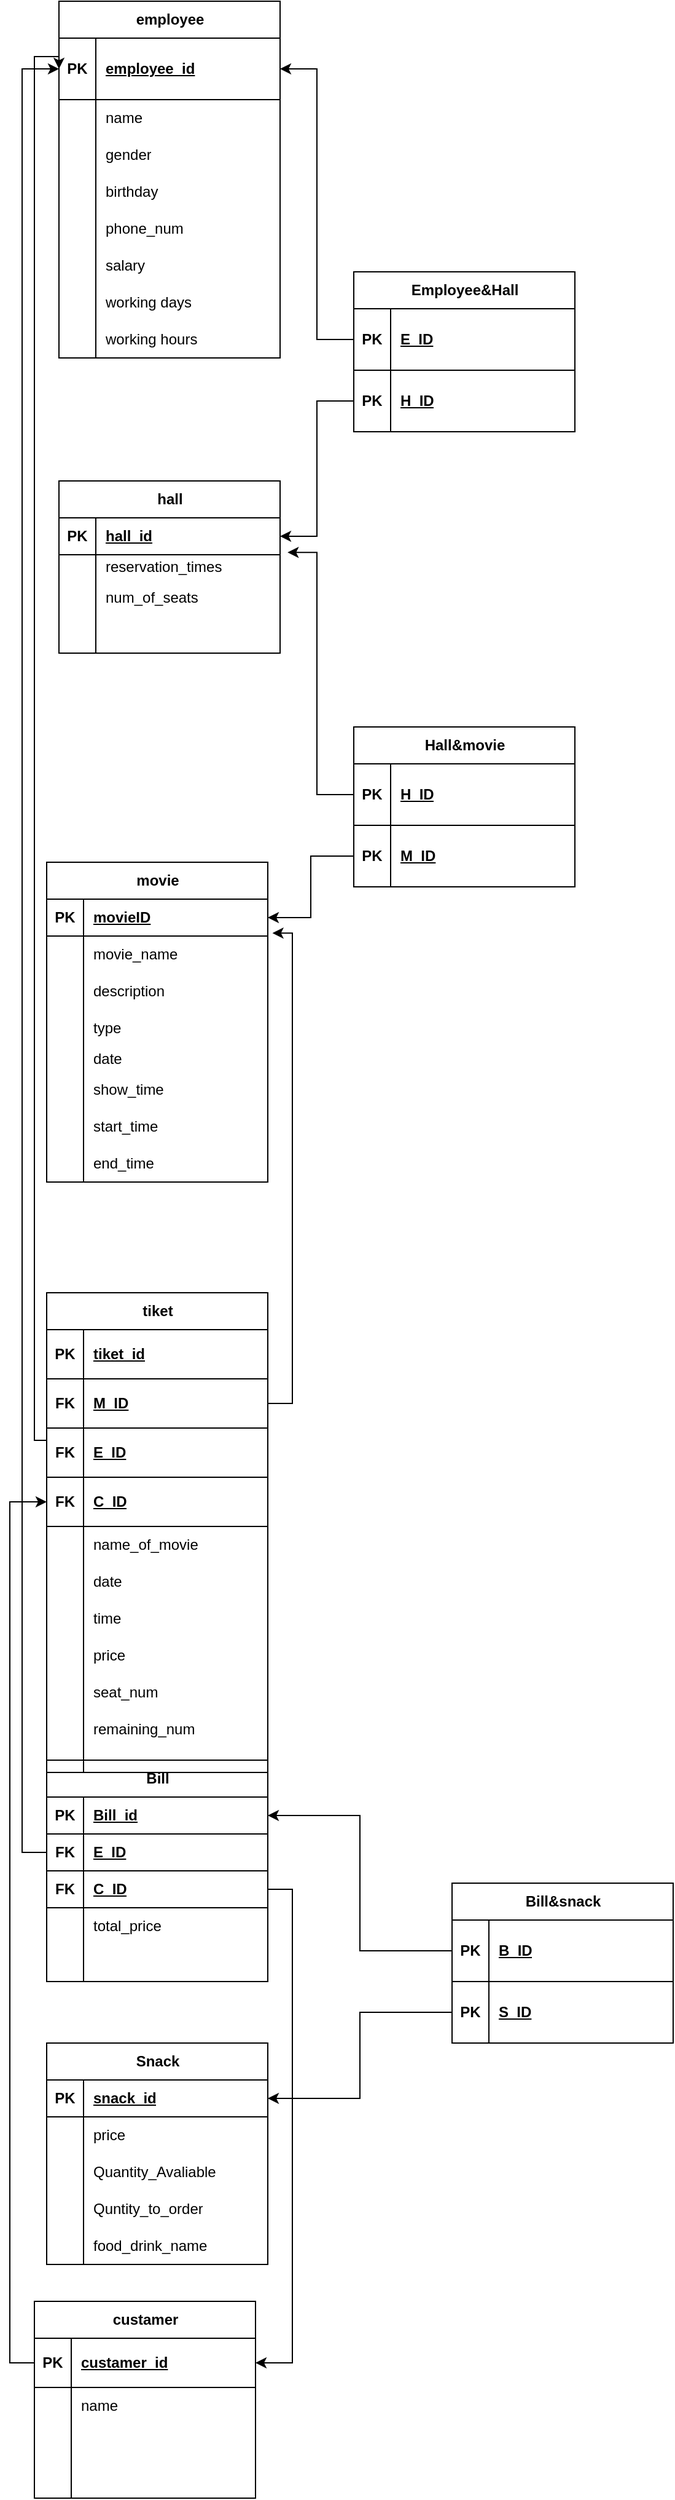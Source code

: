<mxfile version="22.0.2" type="device">
  <diagram name="Page-1" id="yeacnUxNB1jZWXztspxT">
    <mxGraphModel dx="1032" dy="497" grid="1" gridSize="10" guides="1" tooltips="1" connect="1" arrows="1" fold="1" page="1" pageScale="1" pageWidth="850" pageHeight="1100" math="0" shadow="0">
      <root>
        <mxCell id="0" />
        <mxCell id="1" parent="0" />
        <mxCell id="GnEhFcsHrC1XMcg96NuI-1" value="movie" style="shape=table;startSize=30;container=1;collapsible=1;childLayout=tableLayout;fixedRows=1;rowLines=0;fontStyle=1;align=center;resizeLast=1;html=1;" parent="1" vertex="1">
          <mxGeometry x="40" y="750" width="180" height="260" as="geometry" />
        </mxCell>
        <mxCell id="GnEhFcsHrC1XMcg96NuI-2" value="" style="shape=tableRow;horizontal=0;startSize=0;swimlaneHead=0;swimlaneBody=0;fillColor=none;collapsible=0;dropTarget=0;points=[[0,0.5],[1,0.5]];portConstraint=eastwest;top=0;left=0;right=0;bottom=1;" parent="GnEhFcsHrC1XMcg96NuI-1" vertex="1">
          <mxGeometry y="30" width="180" height="30" as="geometry" />
        </mxCell>
        <mxCell id="GnEhFcsHrC1XMcg96NuI-3" value="PK" style="shape=partialRectangle;connectable=0;fillColor=none;top=0;left=0;bottom=0;right=0;fontStyle=1;overflow=hidden;whiteSpace=wrap;html=1;" parent="GnEhFcsHrC1XMcg96NuI-2" vertex="1">
          <mxGeometry width="30" height="30" as="geometry">
            <mxRectangle width="30" height="30" as="alternateBounds" />
          </mxGeometry>
        </mxCell>
        <mxCell id="GnEhFcsHrC1XMcg96NuI-4" value="movieID" style="shape=partialRectangle;connectable=0;fillColor=none;top=0;left=0;bottom=0;right=0;align=left;spacingLeft=6;fontStyle=5;overflow=hidden;whiteSpace=wrap;html=1;" parent="GnEhFcsHrC1XMcg96NuI-2" vertex="1">
          <mxGeometry x="30" width="150" height="30" as="geometry">
            <mxRectangle width="150" height="30" as="alternateBounds" />
          </mxGeometry>
        </mxCell>
        <mxCell id="GnEhFcsHrC1XMcg96NuI-5" value="" style="shape=tableRow;horizontal=0;startSize=0;swimlaneHead=0;swimlaneBody=0;fillColor=none;collapsible=0;dropTarget=0;points=[[0,0.5],[1,0.5]];portConstraint=eastwest;top=0;left=0;right=0;bottom=0;" parent="GnEhFcsHrC1XMcg96NuI-1" vertex="1">
          <mxGeometry y="60" width="180" height="30" as="geometry" />
        </mxCell>
        <mxCell id="GnEhFcsHrC1XMcg96NuI-6" value="" style="shape=partialRectangle;connectable=0;fillColor=none;top=0;left=0;bottom=0;right=0;editable=1;overflow=hidden;whiteSpace=wrap;html=1;" parent="GnEhFcsHrC1XMcg96NuI-5" vertex="1">
          <mxGeometry width="30" height="30" as="geometry">
            <mxRectangle width="30" height="30" as="alternateBounds" />
          </mxGeometry>
        </mxCell>
        <mxCell id="GnEhFcsHrC1XMcg96NuI-7" value="movie_name" style="shape=partialRectangle;connectable=0;fillColor=none;top=0;left=0;bottom=0;right=0;align=left;spacingLeft=6;overflow=hidden;whiteSpace=wrap;html=1;" parent="GnEhFcsHrC1XMcg96NuI-5" vertex="1">
          <mxGeometry x="30" width="150" height="30" as="geometry">
            <mxRectangle width="150" height="30" as="alternateBounds" />
          </mxGeometry>
        </mxCell>
        <mxCell id="GnEhFcsHrC1XMcg96NuI-8" value="" style="shape=tableRow;horizontal=0;startSize=0;swimlaneHead=0;swimlaneBody=0;fillColor=none;collapsible=0;dropTarget=0;points=[[0,0.5],[1,0.5]];portConstraint=eastwest;top=0;left=0;right=0;bottom=0;" parent="GnEhFcsHrC1XMcg96NuI-1" vertex="1">
          <mxGeometry y="90" width="180" height="30" as="geometry" />
        </mxCell>
        <mxCell id="GnEhFcsHrC1XMcg96NuI-9" value="" style="shape=partialRectangle;connectable=0;fillColor=none;top=0;left=0;bottom=0;right=0;editable=1;overflow=hidden;whiteSpace=wrap;html=1;" parent="GnEhFcsHrC1XMcg96NuI-8" vertex="1">
          <mxGeometry width="30" height="30" as="geometry">
            <mxRectangle width="30" height="30" as="alternateBounds" />
          </mxGeometry>
        </mxCell>
        <mxCell id="GnEhFcsHrC1XMcg96NuI-10" value="description&amp;nbsp;" style="shape=partialRectangle;connectable=0;fillColor=none;top=0;left=0;bottom=0;right=0;align=left;spacingLeft=6;overflow=hidden;whiteSpace=wrap;html=1;" parent="GnEhFcsHrC1XMcg96NuI-8" vertex="1">
          <mxGeometry x="30" width="150" height="30" as="geometry">
            <mxRectangle width="150" height="30" as="alternateBounds" />
          </mxGeometry>
        </mxCell>
        <mxCell id="GnEhFcsHrC1XMcg96NuI-11" value="" style="shape=tableRow;horizontal=0;startSize=0;swimlaneHead=0;swimlaneBody=0;fillColor=none;collapsible=0;dropTarget=0;points=[[0,0.5],[1,0.5]];portConstraint=eastwest;top=0;left=0;right=0;bottom=0;" parent="GnEhFcsHrC1XMcg96NuI-1" vertex="1">
          <mxGeometry y="120" width="180" height="30" as="geometry" />
        </mxCell>
        <mxCell id="GnEhFcsHrC1XMcg96NuI-12" value="" style="shape=partialRectangle;connectable=0;fillColor=none;top=0;left=0;bottom=0;right=0;editable=1;overflow=hidden;whiteSpace=wrap;html=1;" parent="GnEhFcsHrC1XMcg96NuI-11" vertex="1">
          <mxGeometry width="30" height="30" as="geometry">
            <mxRectangle width="30" height="30" as="alternateBounds" />
          </mxGeometry>
        </mxCell>
        <mxCell id="GnEhFcsHrC1XMcg96NuI-13" value="type" style="shape=partialRectangle;connectable=0;fillColor=none;top=0;left=0;bottom=0;right=0;align=left;spacingLeft=6;overflow=hidden;whiteSpace=wrap;html=1;" parent="GnEhFcsHrC1XMcg96NuI-11" vertex="1">
          <mxGeometry x="30" width="150" height="30" as="geometry">
            <mxRectangle width="150" height="30" as="alternateBounds" />
          </mxGeometry>
        </mxCell>
        <mxCell id="GnEhFcsHrC1XMcg96NuI-14" value="" style="shape=tableRow;horizontal=0;startSize=0;swimlaneHead=0;swimlaneBody=0;fillColor=none;collapsible=0;dropTarget=0;points=[[0,0.5],[1,0.5]];portConstraint=eastwest;top=0;left=0;right=0;bottom=0;" parent="GnEhFcsHrC1XMcg96NuI-1" vertex="1">
          <mxGeometry y="150" width="180" height="20" as="geometry" />
        </mxCell>
        <mxCell id="GnEhFcsHrC1XMcg96NuI-15" value="" style="shape=partialRectangle;connectable=0;fillColor=none;top=0;left=0;bottom=0;right=0;editable=1;overflow=hidden;whiteSpace=wrap;html=1;" parent="GnEhFcsHrC1XMcg96NuI-14" vertex="1">
          <mxGeometry width="30" height="20" as="geometry">
            <mxRectangle width="30" height="20" as="alternateBounds" />
          </mxGeometry>
        </mxCell>
        <mxCell id="GnEhFcsHrC1XMcg96NuI-16" value="date" style="shape=partialRectangle;connectable=0;fillColor=none;top=0;left=0;bottom=0;right=0;align=left;spacingLeft=6;overflow=hidden;whiteSpace=wrap;html=1;" parent="GnEhFcsHrC1XMcg96NuI-14" vertex="1">
          <mxGeometry x="30" width="150" height="20" as="geometry">
            <mxRectangle width="150" height="20" as="alternateBounds" />
          </mxGeometry>
        </mxCell>
        <mxCell id="GnEhFcsHrC1XMcg96NuI-17" value="" style="shape=tableRow;horizontal=0;startSize=0;swimlaneHead=0;swimlaneBody=0;fillColor=none;collapsible=0;dropTarget=0;points=[[0,0.5],[1,0.5]];portConstraint=eastwest;top=0;left=0;right=0;bottom=0;" parent="GnEhFcsHrC1XMcg96NuI-1" vertex="1">
          <mxGeometry y="170" width="180" height="30" as="geometry" />
        </mxCell>
        <mxCell id="GnEhFcsHrC1XMcg96NuI-18" value="" style="shape=partialRectangle;connectable=0;fillColor=none;top=0;left=0;bottom=0;right=0;editable=1;overflow=hidden;whiteSpace=wrap;html=1;" parent="GnEhFcsHrC1XMcg96NuI-17" vertex="1">
          <mxGeometry width="30" height="30" as="geometry">
            <mxRectangle width="30" height="30" as="alternateBounds" />
          </mxGeometry>
        </mxCell>
        <mxCell id="GnEhFcsHrC1XMcg96NuI-19" value="show_time" style="shape=partialRectangle;connectable=0;fillColor=none;top=0;left=0;bottom=0;right=0;align=left;spacingLeft=6;overflow=hidden;whiteSpace=wrap;html=1;" parent="GnEhFcsHrC1XMcg96NuI-17" vertex="1">
          <mxGeometry x="30" width="150" height="30" as="geometry">
            <mxRectangle width="150" height="30" as="alternateBounds" />
          </mxGeometry>
        </mxCell>
        <mxCell id="GnEhFcsHrC1XMcg96NuI-20" value="" style="shape=tableRow;horizontal=0;startSize=0;swimlaneHead=0;swimlaneBody=0;fillColor=none;collapsible=0;dropTarget=0;points=[[0,0.5],[1,0.5]];portConstraint=eastwest;top=0;left=0;right=0;bottom=0;" parent="GnEhFcsHrC1XMcg96NuI-1" vertex="1">
          <mxGeometry y="200" width="180" height="30" as="geometry" />
        </mxCell>
        <mxCell id="GnEhFcsHrC1XMcg96NuI-21" value="" style="shape=partialRectangle;connectable=0;fillColor=none;top=0;left=0;bottom=0;right=0;editable=1;overflow=hidden;whiteSpace=wrap;html=1;" parent="GnEhFcsHrC1XMcg96NuI-20" vertex="1">
          <mxGeometry width="30" height="30" as="geometry">
            <mxRectangle width="30" height="30" as="alternateBounds" />
          </mxGeometry>
        </mxCell>
        <mxCell id="GnEhFcsHrC1XMcg96NuI-22" value="start_time" style="shape=partialRectangle;connectable=0;fillColor=none;top=0;left=0;bottom=0;right=0;align=left;spacingLeft=6;overflow=hidden;whiteSpace=wrap;html=1;" parent="GnEhFcsHrC1XMcg96NuI-20" vertex="1">
          <mxGeometry x="30" width="150" height="30" as="geometry">
            <mxRectangle width="150" height="30" as="alternateBounds" />
          </mxGeometry>
        </mxCell>
        <mxCell id="GnEhFcsHrC1XMcg96NuI-45" value="" style="shape=tableRow;horizontal=0;startSize=0;swimlaneHead=0;swimlaneBody=0;fillColor=none;collapsible=0;dropTarget=0;points=[[0,0.5],[1,0.5]];portConstraint=eastwest;top=0;left=0;right=0;bottom=0;" parent="GnEhFcsHrC1XMcg96NuI-1" vertex="1">
          <mxGeometry y="230" width="180" height="30" as="geometry" />
        </mxCell>
        <mxCell id="GnEhFcsHrC1XMcg96NuI-46" value="" style="shape=partialRectangle;connectable=0;fillColor=none;top=0;left=0;bottom=0;right=0;editable=1;overflow=hidden;whiteSpace=wrap;html=1;" parent="GnEhFcsHrC1XMcg96NuI-45" vertex="1">
          <mxGeometry width="30" height="30" as="geometry">
            <mxRectangle width="30" height="30" as="alternateBounds" />
          </mxGeometry>
        </mxCell>
        <mxCell id="GnEhFcsHrC1XMcg96NuI-47" value="end_time" style="shape=partialRectangle;connectable=0;fillColor=none;top=0;left=0;bottom=0;right=0;align=left;spacingLeft=6;overflow=hidden;whiteSpace=wrap;html=1;" parent="GnEhFcsHrC1XMcg96NuI-45" vertex="1">
          <mxGeometry x="30" width="150" height="30" as="geometry">
            <mxRectangle width="150" height="30" as="alternateBounds" />
          </mxGeometry>
        </mxCell>
        <mxCell id="GnEhFcsHrC1XMcg96NuI-70" value="hall" style="shape=table;startSize=30;container=1;collapsible=1;childLayout=tableLayout;fixedRows=1;rowLines=0;fontStyle=1;align=center;resizeLast=1;html=1;" parent="1" vertex="1">
          <mxGeometry x="50" y="440" width="180" height="140" as="geometry" />
        </mxCell>
        <mxCell id="GnEhFcsHrC1XMcg96NuI-71" value="" style="shape=tableRow;horizontal=0;startSize=0;swimlaneHead=0;swimlaneBody=0;fillColor=none;collapsible=0;dropTarget=0;points=[[0,0.5],[1,0.5]];portConstraint=eastwest;top=0;left=0;right=0;bottom=1;" parent="GnEhFcsHrC1XMcg96NuI-70" vertex="1">
          <mxGeometry y="30" width="180" height="30" as="geometry" />
        </mxCell>
        <mxCell id="GnEhFcsHrC1XMcg96NuI-72" value="PK" style="shape=partialRectangle;connectable=0;fillColor=none;top=0;left=0;bottom=0;right=0;fontStyle=1;overflow=hidden;whiteSpace=wrap;html=1;" parent="GnEhFcsHrC1XMcg96NuI-71" vertex="1">
          <mxGeometry width="30" height="30" as="geometry">
            <mxRectangle width="30" height="30" as="alternateBounds" />
          </mxGeometry>
        </mxCell>
        <mxCell id="GnEhFcsHrC1XMcg96NuI-73" value="hall_id" style="shape=partialRectangle;connectable=0;fillColor=none;top=0;left=0;bottom=0;right=0;align=left;spacingLeft=6;fontStyle=5;overflow=hidden;whiteSpace=wrap;html=1;" parent="GnEhFcsHrC1XMcg96NuI-71" vertex="1">
          <mxGeometry x="30" width="150" height="30" as="geometry">
            <mxRectangle width="150" height="30" as="alternateBounds" />
          </mxGeometry>
        </mxCell>
        <mxCell id="GnEhFcsHrC1XMcg96NuI-74" value="" style="shape=tableRow;horizontal=0;startSize=0;swimlaneHead=0;swimlaneBody=0;fillColor=none;collapsible=0;dropTarget=0;points=[[0,0.5],[1,0.5]];portConstraint=eastwest;top=0;left=0;right=0;bottom=0;" parent="GnEhFcsHrC1XMcg96NuI-70" vertex="1">
          <mxGeometry y="60" width="180" height="20" as="geometry" />
        </mxCell>
        <mxCell id="GnEhFcsHrC1XMcg96NuI-75" value="" style="shape=partialRectangle;connectable=0;fillColor=none;top=0;left=0;bottom=0;right=0;editable=1;overflow=hidden;whiteSpace=wrap;html=1;" parent="GnEhFcsHrC1XMcg96NuI-74" vertex="1">
          <mxGeometry width="30" height="20" as="geometry">
            <mxRectangle width="30" height="20" as="alternateBounds" />
          </mxGeometry>
        </mxCell>
        <mxCell id="GnEhFcsHrC1XMcg96NuI-76" value="reservation_times" style="shape=partialRectangle;connectable=0;fillColor=none;top=0;left=0;bottom=0;right=0;align=left;spacingLeft=6;overflow=hidden;whiteSpace=wrap;html=1;" parent="GnEhFcsHrC1XMcg96NuI-74" vertex="1">
          <mxGeometry x="30" width="150" height="20" as="geometry">
            <mxRectangle width="150" height="20" as="alternateBounds" />
          </mxGeometry>
        </mxCell>
        <mxCell id="GnEhFcsHrC1XMcg96NuI-77" value="" style="shape=tableRow;horizontal=0;startSize=0;swimlaneHead=0;swimlaneBody=0;fillColor=none;collapsible=0;dropTarget=0;points=[[0,0.5],[1,0.5]];portConstraint=eastwest;top=0;left=0;right=0;bottom=0;" parent="GnEhFcsHrC1XMcg96NuI-70" vertex="1">
          <mxGeometry y="80" width="180" height="30" as="geometry" />
        </mxCell>
        <mxCell id="GnEhFcsHrC1XMcg96NuI-78" value="" style="shape=partialRectangle;connectable=0;fillColor=none;top=0;left=0;bottom=0;right=0;editable=1;overflow=hidden;whiteSpace=wrap;html=1;" parent="GnEhFcsHrC1XMcg96NuI-77" vertex="1">
          <mxGeometry width="30" height="30" as="geometry">
            <mxRectangle width="30" height="30" as="alternateBounds" />
          </mxGeometry>
        </mxCell>
        <mxCell id="GnEhFcsHrC1XMcg96NuI-79" value="num_of_seats" style="shape=partialRectangle;connectable=0;fillColor=none;top=0;left=0;bottom=0;right=0;align=left;spacingLeft=6;overflow=hidden;whiteSpace=wrap;html=1;" parent="GnEhFcsHrC1XMcg96NuI-77" vertex="1">
          <mxGeometry x="30" width="150" height="30" as="geometry">
            <mxRectangle width="150" height="30" as="alternateBounds" />
          </mxGeometry>
        </mxCell>
        <mxCell id="GnEhFcsHrC1XMcg96NuI-80" value="" style="shape=tableRow;horizontal=0;startSize=0;swimlaneHead=0;swimlaneBody=0;fillColor=none;collapsible=0;dropTarget=0;points=[[0,0.5],[1,0.5]];portConstraint=eastwest;top=0;left=0;right=0;bottom=0;" parent="GnEhFcsHrC1XMcg96NuI-70" vertex="1">
          <mxGeometry y="110" width="180" height="30" as="geometry" />
        </mxCell>
        <mxCell id="GnEhFcsHrC1XMcg96NuI-81" value="" style="shape=partialRectangle;connectable=0;fillColor=none;top=0;left=0;bottom=0;right=0;editable=1;overflow=hidden;whiteSpace=wrap;html=1;" parent="GnEhFcsHrC1XMcg96NuI-80" vertex="1">
          <mxGeometry width="30" height="30" as="geometry">
            <mxRectangle width="30" height="30" as="alternateBounds" />
          </mxGeometry>
        </mxCell>
        <mxCell id="GnEhFcsHrC1XMcg96NuI-82" value="" style="shape=partialRectangle;connectable=0;fillColor=none;top=0;left=0;bottom=0;right=0;align=left;spacingLeft=6;overflow=hidden;whiteSpace=wrap;html=1;" parent="GnEhFcsHrC1XMcg96NuI-80" vertex="1">
          <mxGeometry x="30" width="150" height="30" as="geometry">
            <mxRectangle width="150" height="30" as="alternateBounds" />
          </mxGeometry>
        </mxCell>
        <mxCell id="GnEhFcsHrC1XMcg96NuI-83" value="employee" style="shape=table;startSize=30;container=1;collapsible=1;childLayout=tableLayout;fixedRows=1;rowLines=0;fontStyle=1;align=center;resizeLast=1;html=1;" parent="1" vertex="1">
          <mxGeometry x="50" y="50" width="180" height="290" as="geometry" />
        </mxCell>
        <mxCell id="GnEhFcsHrC1XMcg96NuI-84" value="" style="shape=tableRow;horizontal=0;startSize=0;swimlaneHead=0;swimlaneBody=0;fillColor=none;collapsible=0;dropTarget=0;points=[[0,0.5],[1,0.5]];portConstraint=eastwest;top=0;left=0;right=0;bottom=1;" parent="GnEhFcsHrC1XMcg96NuI-83" vertex="1">
          <mxGeometry y="30" width="180" height="50" as="geometry" />
        </mxCell>
        <mxCell id="GnEhFcsHrC1XMcg96NuI-85" value="PK" style="shape=partialRectangle;connectable=0;fillColor=none;top=0;left=0;bottom=0;right=0;fontStyle=1;overflow=hidden;whiteSpace=wrap;html=1;" parent="GnEhFcsHrC1XMcg96NuI-84" vertex="1">
          <mxGeometry width="30" height="50" as="geometry">
            <mxRectangle width="30" height="50" as="alternateBounds" />
          </mxGeometry>
        </mxCell>
        <mxCell id="GnEhFcsHrC1XMcg96NuI-86" value="employee_id" style="shape=partialRectangle;connectable=0;fillColor=none;top=0;left=0;bottom=0;right=0;align=left;spacingLeft=6;fontStyle=5;overflow=hidden;whiteSpace=wrap;html=1;" parent="GnEhFcsHrC1XMcg96NuI-84" vertex="1">
          <mxGeometry x="30" width="150" height="50" as="geometry">
            <mxRectangle width="150" height="50" as="alternateBounds" />
          </mxGeometry>
        </mxCell>
        <mxCell id="GnEhFcsHrC1XMcg96NuI-87" value="" style="shape=tableRow;horizontal=0;startSize=0;swimlaneHead=0;swimlaneBody=0;fillColor=none;collapsible=0;dropTarget=0;points=[[0,0.5],[1,0.5]];portConstraint=eastwest;top=0;left=0;right=0;bottom=0;" parent="GnEhFcsHrC1XMcg96NuI-83" vertex="1">
          <mxGeometry y="80" width="180" height="30" as="geometry" />
        </mxCell>
        <mxCell id="GnEhFcsHrC1XMcg96NuI-88" value="" style="shape=partialRectangle;connectable=0;fillColor=none;top=0;left=0;bottom=0;right=0;editable=1;overflow=hidden;whiteSpace=wrap;html=1;" parent="GnEhFcsHrC1XMcg96NuI-87" vertex="1">
          <mxGeometry width="30" height="30" as="geometry">
            <mxRectangle width="30" height="30" as="alternateBounds" />
          </mxGeometry>
        </mxCell>
        <mxCell id="GnEhFcsHrC1XMcg96NuI-89" value="name" style="shape=partialRectangle;connectable=0;fillColor=none;top=0;left=0;bottom=0;right=0;align=left;spacingLeft=6;overflow=hidden;whiteSpace=wrap;html=1;" parent="GnEhFcsHrC1XMcg96NuI-87" vertex="1">
          <mxGeometry x="30" width="150" height="30" as="geometry">
            <mxRectangle width="150" height="30" as="alternateBounds" />
          </mxGeometry>
        </mxCell>
        <mxCell id="GnEhFcsHrC1XMcg96NuI-90" value="" style="shape=tableRow;horizontal=0;startSize=0;swimlaneHead=0;swimlaneBody=0;fillColor=none;collapsible=0;dropTarget=0;points=[[0,0.5],[1,0.5]];portConstraint=eastwest;top=0;left=0;right=0;bottom=0;" parent="GnEhFcsHrC1XMcg96NuI-83" vertex="1">
          <mxGeometry y="110" width="180" height="30" as="geometry" />
        </mxCell>
        <mxCell id="GnEhFcsHrC1XMcg96NuI-91" value="" style="shape=partialRectangle;connectable=0;fillColor=none;top=0;left=0;bottom=0;right=0;editable=1;overflow=hidden;whiteSpace=wrap;html=1;" parent="GnEhFcsHrC1XMcg96NuI-90" vertex="1">
          <mxGeometry width="30" height="30" as="geometry">
            <mxRectangle width="30" height="30" as="alternateBounds" />
          </mxGeometry>
        </mxCell>
        <mxCell id="GnEhFcsHrC1XMcg96NuI-92" value="gender" style="shape=partialRectangle;connectable=0;fillColor=none;top=0;left=0;bottom=0;right=0;align=left;spacingLeft=6;overflow=hidden;whiteSpace=wrap;html=1;" parent="GnEhFcsHrC1XMcg96NuI-90" vertex="1">
          <mxGeometry x="30" width="150" height="30" as="geometry">
            <mxRectangle width="150" height="30" as="alternateBounds" />
          </mxGeometry>
        </mxCell>
        <mxCell id="GnEhFcsHrC1XMcg96NuI-93" value="" style="shape=tableRow;horizontal=0;startSize=0;swimlaneHead=0;swimlaneBody=0;fillColor=none;collapsible=0;dropTarget=0;points=[[0,0.5],[1,0.5]];portConstraint=eastwest;top=0;left=0;right=0;bottom=0;" parent="GnEhFcsHrC1XMcg96NuI-83" vertex="1">
          <mxGeometry y="140" width="180" height="30" as="geometry" />
        </mxCell>
        <mxCell id="GnEhFcsHrC1XMcg96NuI-94" value="" style="shape=partialRectangle;connectable=0;fillColor=none;top=0;left=0;bottom=0;right=0;editable=1;overflow=hidden;whiteSpace=wrap;html=1;" parent="GnEhFcsHrC1XMcg96NuI-93" vertex="1">
          <mxGeometry width="30" height="30" as="geometry">
            <mxRectangle width="30" height="30" as="alternateBounds" />
          </mxGeometry>
        </mxCell>
        <mxCell id="GnEhFcsHrC1XMcg96NuI-95" value="birthday" style="shape=partialRectangle;connectable=0;fillColor=none;top=0;left=0;bottom=0;right=0;align=left;spacingLeft=6;overflow=hidden;whiteSpace=wrap;html=1;" parent="GnEhFcsHrC1XMcg96NuI-93" vertex="1">
          <mxGeometry x="30" width="150" height="30" as="geometry">
            <mxRectangle width="150" height="30" as="alternateBounds" />
          </mxGeometry>
        </mxCell>
        <mxCell id="GnEhFcsHrC1XMcg96NuI-96" value="" style="shape=tableRow;horizontal=0;startSize=0;swimlaneHead=0;swimlaneBody=0;fillColor=none;collapsible=0;dropTarget=0;points=[[0,0.5],[1,0.5]];portConstraint=eastwest;top=0;left=0;right=0;bottom=0;" parent="GnEhFcsHrC1XMcg96NuI-83" vertex="1">
          <mxGeometry y="170" width="180" height="30" as="geometry" />
        </mxCell>
        <mxCell id="GnEhFcsHrC1XMcg96NuI-97" value="" style="shape=partialRectangle;connectable=0;fillColor=none;top=0;left=0;bottom=0;right=0;editable=1;overflow=hidden;whiteSpace=wrap;html=1;" parent="GnEhFcsHrC1XMcg96NuI-96" vertex="1">
          <mxGeometry width="30" height="30" as="geometry">
            <mxRectangle width="30" height="30" as="alternateBounds" />
          </mxGeometry>
        </mxCell>
        <mxCell id="GnEhFcsHrC1XMcg96NuI-98" value="phone_num" style="shape=partialRectangle;connectable=0;fillColor=none;top=0;left=0;bottom=0;right=0;align=left;spacingLeft=6;overflow=hidden;whiteSpace=wrap;html=1;" parent="GnEhFcsHrC1XMcg96NuI-96" vertex="1">
          <mxGeometry x="30" width="150" height="30" as="geometry">
            <mxRectangle width="150" height="30" as="alternateBounds" />
          </mxGeometry>
        </mxCell>
        <mxCell id="GnEhFcsHrC1XMcg96NuI-99" value="" style="shape=tableRow;horizontal=0;startSize=0;swimlaneHead=0;swimlaneBody=0;fillColor=none;collapsible=0;dropTarget=0;points=[[0,0.5],[1,0.5]];portConstraint=eastwest;top=0;left=0;right=0;bottom=0;" parent="GnEhFcsHrC1XMcg96NuI-83" vertex="1">
          <mxGeometry y="200" width="180" height="30" as="geometry" />
        </mxCell>
        <mxCell id="GnEhFcsHrC1XMcg96NuI-100" value="" style="shape=partialRectangle;connectable=0;fillColor=none;top=0;left=0;bottom=0;right=0;editable=1;overflow=hidden;whiteSpace=wrap;html=1;" parent="GnEhFcsHrC1XMcg96NuI-99" vertex="1">
          <mxGeometry width="30" height="30" as="geometry">
            <mxRectangle width="30" height="30" as="alternateBounds" />
          </mxGeometry>
        </mxCell>
        <mxCell id="GnEhFcsHrC1XMcg96NuI-101" value="salary" style="shape=partialRectangle;connectable=0;fillColor=none;top=0;left=0;bottom=0;right=0;align=left;spacingLeft=6;overflow=hidden;whiteSpace=wrap;html=1;" parent="GnEhFcsHrC1XMcg96NuI-99" vertex="1">
          <mxGeometry x="30" width="150" height="30" as="geometry">
            <mxRectangle width="150" height="30" as="alternateBounds" />
          </mxGeometry>
        </mxCell>
        <mxCell id="7shg-wCDErEjmgSk1B7s-1" value="" style="shape=tableRow;horizontal=0;startSize=0;swimlaneHead=0;swimlaneBody=0;fillColor=none;collapsible=0;dropTarget=0;points=[[0,0.5],[1,0.5]];portConstraint=eastwest;top=0;left=0;right=0;bottom=0;" parent="GnEhFcsHrC1XMcg96NuI-83" vertex="1">
          <mxGeometry y="230" width="180" height="30" as="geometry" />
        </mxCell>
        <mxCell id="7shg-wCDErEjmgSk1B7s-2" value="" style="shape=partialRectangle;connectable=0;fillColor=none;top=0;left=0;bottom=0;right=0;editable=1;overflow=hidden;whiteSpace=wrap;html=1;" parent="7shg-wCDErEjmgSk1B7s-1" vertex="1">
          <mxGeometry width="30" height="30" as="geometry">
            <mxRectangle width="30" height="30" as="alternateBounds" />
          </mxGeometry>
        </mxCell>
        <mxCell id="7shg-wCDErEjmgSk1B7s-3" value="working days" style="shape=partialRectangle;connectable=0;fillColor=none;top=0;left=0;bottom=0;right=0;align=left;spacingLeft=6;overflow=hidden;whiteSpace=wrap;html=1;" parent="7shg-wCDErEjmgSk1B7s-1" vertex="1">
          <mxGeometry x="30" width="150" height="30" as="geometry">
            <mxRectangle width="150" height="30" as="alternateBounds" />
          </mxGeometry>
        </mxCell>
        <mxCell id="7shg-wCDErEjmgSk1B7s-4" value="" style="shape=tableRow;horizontal=0;startSize=0;swimlaneHead=0;swimlaneBody=0;fillColor=none;collapsible=0;dropTarget=0;points=[[0,0.5],[1,0.5]];portConstraint=eastwest;top=0;left=0;right=0;bottom=0;" parent="GnEhFcsHrC1XMcg96NuI-83" vertex="1">
          <mxGeometry y="260" width="180" height="30" as="geometry" />
        </mxCell>
        <mxCell id="7shg-wCDErEjmgSk1B7s-5" value="" style="shape=partialRectangle;connectable=0;fillColor=none;top=0;left=0;bottom=0;right=0;editable=1;overflow=hidden;whiteSpace=wrap;html=1;" parent="7shg-wCDErEjmgSk1B7s-4" vertex="1">
          <mxGeometry width="30" height="30" as="geometry">
            <mxRectangle width="30" height="30" as="alternateBounds" />
          </mxGeometry>
        </mxCell>
        <mxCell id="7shg-wCDErEjmgSk1B7s-6" value="working hours" style="shape=partialRectangle;connectable=0;fillColor=none;top=0;left=0;bottom=0;right=0;align=left;spacingLeft=6;overflow=hidden;whiteSpace=wrap;html=1;" parent="7shg-wCDErEjmgSk1B7s-4" vertex="1">
          <mxGeometry x="30" width="150" height="30" as="geometry">
            <mxRectangle width="150" height="30" as="alternateBounds" />
          </mxGeometry>
        </mxCell>
        <mxCell id="GnEhFcsHrC1XMcg96NuI-102" value="Bill" style="shape=table;startSize=30;container=1;collapsible=1;childLayout=tableLayout;fixedRows=1;rowLines=0;fontStyle=1;align=center;resizeLast=1;html=1;" parent="1" vertex="1">
          <mxGeometry x="40" y="1480" width="180" height="180" as="geometry" />
        </mxCell>
        <mxCell id="GnEhFcsHrC1XMcg96NuI-103" value="" style="shape=tableRow;horizontal=0;startSize=0;swimlaneHead=0;swimlaneBody=0;fillColor=none;collapsible=0;dropTarget=0;points=[[0,0.5],[1,0.5]];portConstraint=eastwest;top=0;left=0;right=0;bottom=1;" parent="GnEhFcsHrC1XMcg96NuI-102" vertex="1">
          <mxGeometry y="30" width="180" height="30" as="geometry" />
        </mxCell>
        <mxCell id="GnEhFcsHrC1XMcg96NuI-104" value="PK" style="shape=partialRectangle;connectable=0;fillColor=none;top=0;left=0;bottom=0;right=0;fontStyle=1;overflow=hidden;whiteSpace=wrap;html=1;" parent="GnEhFcsHrC1XMcg96NuI-103" vertex="1">
          <mxGeometry width="30" height="30" as="geometry">
            <mxRectangle width="30" height="30" as="alternateBounds" />
          </mxGeometry>
        </mxCell>
        <mxCell id="GnEhFcsHrC1XMcg96NuI-105" value="Bill_id" style="shape=partialRectangle;connectable=0;fillColor=none;top=0;left=0;bottom=0;right=0;align=left;spacingLeft=6;fontStyle=5;overflow=hidden;whiteSpace=wrap;html=1;" parent="GnEhFcsHrC1XMcg96NuI-103" vertex="1">
          <mxGeometry x="30" width="150" height="30" as="geometry">
            <mxRectangle width="150" height="30" as="alternateBounds" />
          </mxGeometry>
        </mxCell>
        <mxCell id="GnEhFcsHrC1XMcg96NuI-221" value="" style="shape=tableRow;horizontal=0;startSize=0;swimlaneHead=0;swimlaneBody=0;fillColor=none;collapsible=0;dropTarget=0;points=[[0,0.5],[1,0.5]];portConstraint=eastwest;top=0;left=0;right=0;bottom=1;" parent="GnEhFcsHrC1XMcg96NuI-102" vertex="1">
          <mxGeometry y="60" width="180" height="30" as="geometry" />
        </mxCell>
        <mxCell id="GnEhFcsHrC1XMcg96NuI-222" value="FK" style="shape=partialRectangle;connectable=0;fillColor=none;top=0;left=0;bottom=0;right=0;fontStyle=1;overflow=hidden;whiteSpace=wrap;html=1;" parent="GnEhFcsHrC1XMcg96NuI-221" vertex="1">
          <mxGeometry width="30" height="30" as="geometry">
            <mxRectangle width="30" height="30" as="alternateBounds" />
          </mxGeometry>
        </mxCell>
        <mxCell id="GnEhFcsHrC1XMcg96NuI-223" value="E_ID" style="shape=partialRectangle;connectable=0;fillColor=none;top=0;left=0;bottom=0;right=0;align=left;spacingLeft=6;fontStyle=5;overflow=hidden;whiteSpace=wrap;html=1;" parent="GnEhFcsHrC1XMcg96NuI-221" vertex="1">
          <mxGeometry x="30" width="150" height="30" as="geometry">
            <mxRectangle width="150" height="30" as="alternateBounds" />
          </mxGeometry>
        </mxCell>
        <mxCell id="GnEhFcsHrC1XMcg96NuI-224" value="" style="shape=tableRow;horizontal=0;startSize=0;swimlaneHead=0;swimlaneBody=0;fillColor=none;collapsible=0;dropTarget=0;points=[[0,0.5],[1,0.5]];portConstraint=eastwest;top=0;left=0;right=0;bottom=1;" parent="GnEhFcsHrC1XMcg96NuI-102" vertex="1">
          <mxGeometry y="90" width="180" height="30" as="geometry" />
        </mxCell>
        <mxCell id="GnEhFcsHrC1XMcg96NuI-225" value="FK" style="shape=partialRectangle;connectable=0;fillColor=none;top=0;left=0;bottom=0;right=0;fontStyle=1;overflow=hidden;whiteSpace=wrap;html=1;" parent="GnEhFcsHrC1XMcg96NuI-224" vertex="1">
          <mxGeometry width="30" height="30" as="geometry">
            <mxRectangle width="30" height="30" as="alternateBounds" />
          </mxGeometry>
        </mxCell>
        <mxCell id="GnEhFcsHrC1XMcg96NuI-226" value="C_ID" style="shape=partialRectangle;connectable=0;fillColor=none;top=0;left=0;bottom=0;right=0;align=left;spacingLeft=6;fontStyle=5;overflow=hidden;whiteSpace=wrap;html=1;" parent="GnEhFcsHrC1XMcg96NuI-224" vertex="1">
          <mxGeometry x="30" width="150" height="30" as="geometry">
            <mxRectangle width="150" height="30" as="alternateBounds" />
          </mxGeometry>
        </mxCell>
        <mxCell id="GnEhFcsHrC1XMcg96NuI-106" value="" style="shape=tableRow;horizontal=0;startSize=0;swimlaneHead=0;swimlaneBody=0;fillColor=none;collapsible=0;dropTarget=0;points=[[0,0.5],[1,0.5]];portConstraint=eastwest;top=0;left=0;right=0;bottom=0;" parent="GnEhFcsHrC1XMcg96NuI-102" vertex="1">
          <mxGeometry y="120" width="180" height="30" as="geometry" />
        </mxCell>
        <mxCell id="GnEhFcsHrC1XMcg96NuI-107" value="" style="shape=partialRectangle;connectable=0;fillColor=none;top=0;left=0;bottom=0;right=0;editable=1;overflow=hidden;whiteSpace=wrap;html=1;" parent="GnEhFcsHrC1XMcg96NuI-106" vertex="1">
          <mxGeometry width="30" height="30" as="geometry">
            <mxRectangle width="30" height="30" as="alternateBounds" />
          </mxGeometry>
        </mxCell>
        <mxCell id="GnEhFcsHrC1XMcg96NuI-108" value="total_price" style="shape=partialRectangle;connectable=0;fillColor=none;top=0;left=0;bottom=0;right=0;align=left;spacingLeft=6;overflow=hidden;whiteSpace=wrap;html=1;" parent="GnEhFcsHrC1XMcg96NuI-106" vertex="1">
          <mxGeometry x="30" width="150" height="30" as="geometry">
            <mxRectangle width="150" height="30" as="alternateBounds" />
          </mxGeometry>
        </mxCell>
        <mxCell id="GnEhFcsHrC1XMcg96NuI-109" value="" style="shape=tableRow;horizontal=0;startSize=0;swimlaneHead=0;swimlaneBody=0;fillColor=none;collapsible=0;dropTarget=0;points=[[0,0.5],[1,0.5]];portConstraint=eastwest;top=0;left=0;right=0;bottom=0;" parent="GnEhFcsHrC1XMcg96NuI-102" vertex="1">
          <mxGeometry y="150" width="180" height="30" as="geometry" />
        </mxCell>
        <mxCell id="GnEhFcsHrC1XMcg96NuI-110" value="" style="shape=partialRectangle;connectable=0;fillColor=none;top=0;left=0;bottom=0;right=0;editable=1;overflow=hidden;whiteSpace=wrap;html=1;" parent="GnEhFcsHrC1XMcg96NuI-109" vertex="1">
          <mxGeometry width="30" height="30" as="geometry">
            <mxRectangle width="30" height="30" as="alternateBounds" />
          </mxGeometry>
        </mxCell>
        <mxCell id="GnEhFcsHrC1XMcg96NuI-111" value="" style="shape=partialRectangle;connectable=0;fillColor=none;top=0;left=0;bottom=0;right=0;align=left;spacingLeft=6;overflow=hidden;whiteSpace=wrap;html=1;" parent="GnEhFcsHrC1XMcg96NuI-109" vertex="1">
          <mxGeometry x="30" width="150" height="30" as="geometry">
            <mxRectangle width="150" height="30" as="alternateBounds" />
          </mxGeometry>
        </mxCell>
        <mxCell id="GnEhFcsHrC1XMcg96NuI-115" value="custamer" style="shape=table;startSize=30;container=1;collapsible=1;childLayout=tableLayout;fixedRows=1;rowLines=0;fontStyle=1;align=center;resizeLast=1;html=1;" parent="1" vertex="1">
          <mxGeometry x="30" y="1920" width="180" height="160" as="geometry" />
        </mxCell>
        <mxCell id="GnEhFcsHrC1XMcg96NuI-116" value="" style="shape=tableRow;horizontal=0;startSize=0;swimlaneHead=0;swimlaneBody=0;fillColor=none;collapsible=0;dropTarget=0;points=[[0,0.5],[1,0.5]];portConstraint=eastwest;top=0;left=0;right=0;bottom=1;" parent="GnEhFcsHrC1XMcg96NuI-115" vertex="1">
          <mxGeometry y="30" width="180" height="40" as="geometry" />
        </mxCell>
        <mxCell id="GnEhFcsHrC1XMcg96NuI-117" value="PK" style="shape=partialRectangle;connectable=0;fillColor=none;top=0;left=0;bottom=0;right=0;fontStyle=1;overflow=hidden;whiteSpace=wrap;html=1;" parent="GnEhFcsHrC1XMcg96NuI-116" vertex="1">
          <mxGeometry width="30" height="40" as="geometry">
            <mxRectangle width="30" height="40" as="alternateBounds" />
          </mxGeometry>
        </mxCell>
        <mxCell id="GnEhFcsHrC1XMcg96NuI-118" value="custamer_id" style="shape=partialRectangle;connectable=0;fillColor=none;top=0;left=0;bottom=0;right=0;align=left;spacingLeft=6;fontStyle=5;overflow=hidden;whiteSpace=wrap;html=1;" parent="GnEhFcsHrC1XMcg96NuI-116" vertex="1">
          <mxGeometry x="30" width="150" height="40" as="geometry">
            <mxRectangle width="150" height="40" as="alternateBounds" />
          </mxGeometry>
        </mxCell>
        <mxCell id="GnEhFcsHrC1XMcg96NuI-119" value="" style="shape=tableRow;horizontal=0;startSize=0;swimlaneHead=0;swimlaneBody=0;fillColor=none;collapsible=0;dropTarget=0;points=[[0,0.5],[1,0.5]];portConstraint=eastwest;top=0;left=0;right=0;bottom=0;" parent="GnEhFcsHrC1XMcg96NuI-115" vertex="1">
          <mxGeometry y="70" width="180" height="30" as="geometry" />
        </mxCell>
        <mxCell id="GnEhFcsHrC1XMcg96NuI-120" value="" style="shape=partialRectangle;connectable=0;fillColor=none;top=0;left=0;bottom=0;right=0;editable=1;overflow=hidden;whiteSpace=wrap;html=1;" parent="GnEhFcsHrC1XMcg96NuI-119" vertex="1">
          <mxGeometry width="30" height="30" as="geometry">
            <mxRectangle width="30" height="30" as="alternateBounds" />
          </mxGeometry>
        </mxCell>
        <mxCell id="GnEhFcsHrC1XMcg96NuI-121" value="name" style="shape=partialRectangle;connectable=0;fillColor=none;top=0;left=0;bottom=0;right=0;align=left;spacingLeft=6;overflow=hidden;whiteSpace=wrap;html=1;" parent="GnEhFcsHrC1XMcg96NuI-119" vertex="1">
          <mxGeometry x="30" width="150" height="30" as="geometry">
            <mxRectangle width="150" height="30" as="alternateBounds" />
          </mxGeometry>
        </mxCell>
        <mxCell id="GnEhFcsHrC1XMcg96NuI-122" value="" style="shape=tableRow;horizontal=0;startSize=0;swimlaneHead=0;swimlaneBody=0;fillColor=none;collapsible=0;dropTarget=0;points=[[0,0.5],[1,0.5]];portConstraint=eastwest;top=0;left=0;right=0;bottom=0;" parent="GnEhFcsHrC1XMcg96NuI-115" vertex="1">
          <mxGeometry y="100" width="180" height="30" as="geometry" />
        </mxCell>
        <mxCell id="GnEhFcsHrC1XMcg96NuI-123" value="" style="shape=partialRectangle;connectable=0;fillColor=none;top=0;left=0;bottom=0;right=0;editable=1;overflow=hidden;whiteSpace=wrap;html=1;" parent="GnEhFcsHrC1XMcg96NuI-122" vertex="1">
          <mxGeometry width="30" height="30" as="geometry">
            <mxRectangle width="30" height="30" as="alternateBounds" />
          </mxGeometry>
        </mxCell>
        <mxCell id="GnEhFcsHrC1XMcg96NuI-124" value="" style="shape=partialRectangle;connectable=0;fillColor=none;top=0;left=0;bottom=0;right=0;align=left;spacingLeft=6;overflow=hidden;whiteSpace=wrap;html=1;" parent="GnEhFcsHrC1XMcg96NuI-122" vertex="1">
          <mxGeometry x="30" width="150" height="30" as="geometry">
            <mxRectangle width="150" height="30" as="alternateBounds" />
          </mxGeometry>
        </mxCell>
        <mxCell id="GnEhFcsHrC1XMcg96NuI-125" value="" style="shape=tableRow;horizontal=0;startSize=0;swimlaneHead=0;swimlaneBody=0;fillColor=none;collapsible=0;dropTarget=0;points=[[0,0.5],[1,0.5]];portConstraint=eastwest;top=0;left=0;right=0;bottom=0;" parent="GnEhFcsHrC1XMcg96NuI-115" vertex="1">
          <mxGeometry y="130" width="180" height="30" as="geometry" />
        </mxCell>
        <mxCell id="GnEhFcsHrC1XMcg96NuI-126" value="" style="shape=partialRectangle;connectable=0;fillColor=none;top=0;left=0;bottom=0;right=0;editable=1;overflow=hidden;whiteSpace=wrap;html=1;" parent="GnEhFcsHrC1XMcg96NuI-125" vertex="1">
          <mxGeometry width="30" height="30" as="geometry">
            <mxRectangle width="30" height="30" as="alternateBounds" />
          </mxGeometry>
        </mxCell>
        <mxCell id="GnEhFcsHrC1XMcg96NuI-127" value="" style="shape=partialRectangle;connectable=0;fillColor=none;top=0;left=0;bottom=0;right=0;align=left;spacingLeft=6;overflow=hidden;whiteSpace=wrap;html=1;" parent="GnEhFcsHrC1XMcg96NuI-125" vertex="1">
          <mxGeometry x="30" width="150" height="30" as="geometry">
            <mxRectangle width="150" height="30" as="alternateBounds" />
          </mxGeometry>
        </mxCell>
        <mxCell id="GnEhFcsHrC1XMcg96NuI-128" value="Snack" style="shape=table;startSize=30;container=1;collapsible=1;childLayout=tableLayout;fixedRows=1;rowLines=0;fontStyle=1;align=center;resizeLast=1;html=1;" parent="1" vertex="1">
          <mxGeometry x="40" y="1710" width="180" height="180" as="geometry" />
        </mxCell>
        <mxCell id="GnEhFcsHrC1XMcg96NuI-129" value="" style="shape=tableRow;horizontal=0;startSize=0;swimlaneHead=0;swimlaneBody=0;fillColor=none;collapsible=0;dropTarget=0;points=[[0,0.5],[1,0.5]];portConstraint=eastwest;top=0;left=0;right=0;bottom=1;" parent="GnEhFcsHrC1XMcg96NuI-128" vertex="1">
          <mxGeometry y="30" width="180" height="30" as="geometry" />
        </mxCell>
        <mxCell id="GnEhFcsHrC1XMcg96NuI-130" value="PK" style="shape=partialRectangle;connectable=0;fillColor=none;top=0;left=0;bottom=0;right=0;fontStyle=1;overflow=hidden;whiteSpace=wrap;html=1;" parent="GnEhFcsHrC1XMcg96NuI-129" vertex="1">
          <mxGeometry width="30" height="30" as="geometry">
            <mxRectangle width="30" height="30" as="alternateBounds" />
          </mxGeometry>
        </mxCell>
        <mxCell id="GnEhFcsHrC1XMcg96NuI-131" value="snack_id" style="shape=partialRectangle;connectable=0;fillColor=none;top=0;left=0;bottom=0;right=0;align=left;spacingLeft=6;fontStyle=5;overflow=hidden;whiteSpace=wrap;html=1;" parent="GnEhFcsHrC1XMcg96NuI-129" vertex="1">
          <mxGeometry x="30" width="150" height="30" as="geometry">
            <mxRectangle width="150" height="30" as="alternateBounds" />
          </mxGeometry>
        </mxCell>
        <mxCell id="GnEhFcsHrC1XMcg96NuI-132" value="" style="shape=tableRow;horizontal=0;startSize=0;swimlaneHead=0;swimlaneBody=0;fillColor=none;collapsible=0;dropTarget=0;points=[[0,0.5],[1,0.5]];portConstraint=eastwest;top=0;left=0;right=0;bottom=0;" parent="GnEhFcsHrC1XMcg96NuI-128" vertex="1">
          <mxGeometry y="60" width="180" height="30" as="geometry" />
        </mxCell>
        <mxCell id="GnEhFcsHrC1XMcg96NuI-133" value="" style="shape=partialRectangle;connectable=0;fillColor=none;top=0;left=0;bottom=0;right=0;editable=1;overflow=hidden;whiteSpace=wrap;html=1;" parent="GnEhFcsHrC1XMcg96NuI-132" vertex="1">
          <mxGeometry width="30" height="30" as="geometry">
            <mxRectangle width="30" height="30" as="alternateBounds" />
          </mxGeometry>
        </mxCell>
        <mxCell id="GnEhFcsHrC1XMcg96NuI-134" value="price" style="shape=partialRectangle;connectable=0;fillColor=none;top=0;left=0;bottom=0;right=0;align=left;spacingLeft=6;overflow=hidden;whiteSpace=wrap;html=1;" parent="GnEhFcsHrC1XMcg96NuI-132" vertex="1">
          <mxGeometry x="30" width="150" height="30" as="geometry">
            <mxRectangle width="150" height="30" as="alternateBounds" />
          </mxGeometry>
        </mxCell>
        <mxCell id="GnEhFcsHrC1XMcg96NuI-135" value="" style="shape=tableRow;horizontal=0;startSize=0;swimlaneHead=0;swimlaneBody=0;fillColor=none;collapsible=0;dropTarget=0;points=[[0,0.5],[1,0.5]];portConstraint=eastwest;top=0;left=0;right=0;bottom=0;" parent="GnEhFcsHrC1XMcg96NuI-128" vertex="1">
          <mxGeometry y="90" width="180" height="30" as="geometry" />
        </mxCell>
        <mxCell id="GnEhFcsHrC1XMcg96NuI-136" value="" style="shape=partialRectangle;connectable=0;fillColor=none;top=0;left=0;bottom=0;right=0;editable=1;overflow=hidden;whiteSpace=wrap;html=1;" parent="GnEhFcsHrC1XMcg96NuI-135" vertex="1">
          <mxGeometry width="30" height="30" as="geometry">
            <mxRectangle width="30" height="30" as="alternateBounds" />
          </mxGeometry>
        </mxCell>
        <mxCell id="GnEhFcsHrC1XMcg96NuI-137" value="Quantity_Avaliable" style="shape=partialRectangle;connectable=0;fillColor=none;top=0;left=0;bottom=0;right=0;align=left;spacingLeft=6;overflow=hidden;whiteSpace=wrap;html=1;" parent="GnEhFcsHrC1XMcg96NuI-135" vertex="1">
          <mxGeometry x="30" width="150" height="30" as="geometry">
            <mxRectangle width="150" height="30" as="alternateBounds" />
          </mxGeometry>
        </mxCell>
        <mxCell id="GnEhFcsHrC1XMcg96NuI-138" value="" style="shape=tableRow;horizontal=0;startSize=0;swimlaneHead=0;swimlaneBody=0;fillColor=none;collapsible=0;dropTarget=0;points=[[0,0.5],[1,0.5]];portConstraint=eastwest;top=0;left=0;right=0;bottom=0;" parent="GnEhFcsHrC1XMcg96NuI-128" vertex="1">
          <mxGeometry y="120" width="180" height="30" as="geometry" />
        </mxCell>
        <mxCell id="GnEhFcsHrC1XMcg96NuI-139" value="" style="shape=partialRectangle;connectable=0;fillColor=none;top=0;left=0;bottom=0;right=0;editable=1;overflow=hidden;whiteSpace=wrap;html=1;" parent="GnEhFcsHrC1XMcg96NuI-138" vertex="1">
          <mxGeometry width="30" height="30" as="geometry">
            <mxRectangle width="30" height="30" as="alternateBounds" />
          </mxGeometry>
        </mxCell>
        <mxCell id="GnEhFcsHrC1XMcg96NuI-140" value="Quntity_to_order" style="shape=partialRectangle;connectable=0;fillColor=none;top=0;left=0;bottom=0;right=0;align=left;spacingLeft=6;overflow=hidden;whiteSpace=wrap;html=1;" parent="GnEhFcsHrC1XMcg96NuI-138" vertex="1">
          <mxGeometry x="30" width="150" height="30" as="geometry">
            <mxRectangle width="150" height="30" as="alternateBounds" />
          </mxGeometry>
        </mxCell>
        <mxCell id="7shg-wCDErEjmgSk1B7s-20" value="" style="shape=tableRow;horizontal=0;startSize=0;swimlaneHead=0;swimlaneBody=0;fillColor=none;collapsible=0;dropTarget=0;points=[[0,0.5],[1,0.5]];portConstraint=eastwest;top=0;left=0;right=0;bottom=0;" parent="GnEhFcsHrC1XMcg96NuI-128" vertex="1">
          <mxGeometry y="150" width="180" height="30" as="geometry" />
        </mxCell>
        <mxCell id="7shg-wCDErEjmgSk1B7s-21" value="" style="shape=partialRectangle;connectable=0;fillColor=none;top=0;left=0;bottom=0;right=0;editable=1;overflow=hidden;whiteSpace=wrap;html=1;" parent="7shg-wCDErEjmgSk1B7s-20" vertex="1">
          <mxGeometry width="30" height="30" as="geometry">
            <mxRectangle width="30" height="30" as="alternateBounds" />
          </mxGeometry>
        </mxCell>
        <mxCell id="7shg-wCDErEjmgSk1B7s-22" value="food_drink_name" style="shape=partialRectangle;connectable=0;fillColor=none;top=0;left=0;bottom=0;right=0;align=left;spacingLeft=6;overflow=hidden;whiteSpace=wrap;html=1;" parent="7shg-wCDErEjmgSk1B7s-20" vertex="1">
          <mxGeometry x="30" width="150" height="30" as="geometry">
            <mxRectangle width="150" height="30" as="alternateBounds" />
          </mxGeometry>
        </mxCell>
        <mxCell id="GnEhFcsHrC1XMcg96NuI-141" value="Employee&amp;amp;Hall" style="shape=table;startSize=30;container=1;collapsible=1;childLayout=tableLayout;fixedRows=1;rowLines=0;fontStyle=1;align=center;resizeLast=1;html=1;" parent="1" vertex="1">
          <mxGeometry x="290" y="270" width="180" height="130" as="geometry" />
        </mxCell>
        <mxCell id="GnEhFcsHrC1XMcg96NuI-142" value="" style="shape=tableRow;horizontal=0;startSize=0;swimlaneHead=0;swimlaneBody=0;fillColor=none;collapsible=0;dropTarget=0;points=[[0,0.5],[1,0.5]];portConstraint=eastwest;top=0;left=0;right=0;bottom=1;" parent="GnEhFcsHrC1XMcg96NuI-141" vertex="1">
          <mxGeometry y="30" width="180" height="50" as="geometry" />
        </mxCell>
        <mxCell id="GnEhFcsHrC1XMcg96NuI-143" value="PK" style="shape=partialRectangle;connectable=0;fillColor=none;top=0;left=0;bottom=0;right=0;fontStyle=1;overflow=hidden;whiteSpace=wrap;html=1;" parent="GnEhFcsHrC1XMcg96NuI-142" vertex="1">
          <mxGeometry width="30" height="50" as="geometry">
            <mxRectangle width="30" height="50" as="alternateBounds" />
          </mxGeometry>
        </mxCell>
        <mxCell id="GnEhFcsHrC1XMcg96NuI-144" value="E_ID" style="shape=partialRectangle;connectable=0;fillColor=none;top=0;left=0;bottom=0;right=0;align=left;spacingLeft=6;fontStyle=5;overflow=hidden;whiteSpace=wrap;html=1;" parent="GnEhFcsHrC1XMcg96NuI-142" vertex="1">
          <mxGeometry x="30" width="150" height="50" as="geometry">
            <mxRectangle width="150" height="50" as="alternateBounds" />
          </mxGeometry>
        </mxCell>
        <mxCell id="GnEhFcsHrC1XMcg96NuI-157" value="" style="shape=tableRow;horizontal=0;startSize=0;swimlaneHead=0;swimlaneBody=0;fillColor=none;collapsible=0;dropTarget=0;points=[[0,0.5],[1,0.5]];portConstraint=eastwest;top=0;left=0;right=0;bottom=1;" parent="GnEhFcsHrC1XMcg96NuI-141" vertex="1">
          <mxGeometry y="80" width="180" height="50" as="geometry" />
        </mxCell>
        <mxCell id="GnEhFcsHrC1XMcg96NuI-158" value="PK" style="shape=partialRectangle;connectable=0;fillColor=none;top=0;left=0;bottom=0;right=0;fontStyle=1;overflow=hidden;whiteSpace=wrap;html=1;" parent="GnEhFcsHrC1XMcg96NuI-157" vertex="1">
          <mxGeometry width="30" height="50" as="geometry">
            <mxRectangle width="30" height="50" as="alternateBounds" />
          </mxGeometry>
        </mxCell>
        <mxCell id="GnEhFcsHrC1XMcg96NuI-159" value="H_ID" style="shape=partialRectangle;connectable=0;fillColor=none;top=0;left=0;bottom=0;right=0;align=left;spacingLeft=6;fontStyle=5;overflow=hidden;whiteSpace=wrap;html=1;" parent="GnEhFcsHrC1XMcg96NuI-157" vertex="1">
          <mxGeometry x="30" width="150" height="50" as="geometry">
            <mxRectangle width="150" height="50" as="alternateBounds" />
          </mxGeometry>
        </mxCell>
        <mxCell id="GnEhFcsHrC1XMcg96NuI-160" style="edgeStyle=orthogonalEdgeStyle;rounded=0;orthogonalLoop=1;jettySize=auto;html=1;exitX=0;exitY=0.5;exitDx=0;exitDy=0;entryX=1;entryY=0.5;entryDx=0;entryDy=0;" parent="1" source="GnEhFcsHrC1XMcg96NuI-142" target="GnEhFcsHrC1XMcg96NuI-84" edge="1">
          <mxGeometry relative="1" as="geometry">
            <mxPoint x="270" y="90" as="targetPoint" />
          </mxGeometry>
        </mxCell>
        <mxCell id="GnEhFcsHrC1XMcg96NuI-161" style="edgeStyle=orthogonalEdgeStyle;rounded=0;orthogonalLoop=1;jettySize=auto;html=1;exitX=0;exitY=0.5;exitDx=0;exitDy=0;entryX=1;entryY=0.5;entryDx=0;entryDy=0;" parent="1" source="GnEhFcsHrC1XMcg96NuI-157" target="GnEhFcsHrC1XMcg96NuI-71" edge="1">
          <mxGeometry relative="1" as="geometry" />
        </mxCell>
        <mxCell id="GnEhFcsHrC1XMcg96NuI-162" value="Hall&amp;amp;movie" style="shape=table;startSize=30;container=1;collapsible=1;childLayout=tableLayout;fixedRows=1;rowLines=0;fontStyle=1;align=center;resizeLast=1;html=1;" parent="1" vertex="1">
          <mxGeometry x="290" y="640" width="180" height="130" as="geometry" />
        </mxCell>
        <mxCell id="GnEhFcsHrC1XMcg96NuI-163" value="" style="shape=tableRow;horizontal=0;startSize=0;swimlaneHead=0;swimlaneBody=0;fillColor=none;collapsible=0;dropTarget=0;points=[[0,0.5],[1,0.5]];portConstraint=eastwest;top=0;left=0;right=0;bottom=1;" parent="GnEhFcsHrC1XMcg96NuI-162" vertex="1">
          <mxGeometry y="30" width="180" height="50" as="geometry" />
        </mxCell>
        <mxCell id="GnEhFcsHrC1XMcg96NuI-164" value="PK" style="shape=partialRectangle;connectable=0;fillColor=none;top=0;left=0;bottom=0;right=0;fontStyle=1;overflow=hidden;whiteSpace=wrap;html=1;" parent="GnEhFcsHrC1XMcg96NuI-163" vertex="1">
          <mxGeometry width="30" height="50" as="geometry">
            <mxRectangle width="30" height="50" as="alternateBounds" />
          </mxGeometry>
        </mxCell>
        <mxCell id="GnEhFcsHrC1XMcg96NuI-165" value="H_ID" style="shape=partialRectangle;connectable=0;fillColor=none;top=0;left=0;bottom=0;right=0;align=left;spacingLeft=6;fontStyle=5;overflow=hidden;whiteSpace=wrap;html=1;" parent="GnEhFcsHrC1XMcg96NuI-163" vertex="1">
          <mxGeometry x="30" width="150" height="50" as="geometry">
            <mxRectangle width="150" height="50" as="alternateBounds" />
          </mxGeometry>
        </mxCell>
        <mxCell id="GnEhFcsHrC1XMcg96NuI-166" value="" style="shape=tableRow;horizontal=0;startSize=0;swimlaneHead=0;swimlaneBody=0;fillColor=none;collapsible=0;dropTarget=0;points=[[0,0.5],[1,0.5]];portConstraint=eastwest;top=0;left=0;right=0;bottom=1;" parent="GnEhFcsHrC1XMcg96NuI-162" vertex="1">
          <mxGeometry y="80" width="180" height="50" as="geometry" />
        </mxCell>
        <mxCell id="GnEhFcsHrC1XMcg96NuI-167" value="PK" style="shape=partialRectangle;connectable=0;fillColor=none;top=0;left=0;bottom=0;right=0;fontStyle=1;overflow=hidden;whiteSpace=wrap;html=1;" parent="GnEhFcsHrC1XMcg96NuI-166" vertex="1">
          <mxGeometry width="30" height="50" as="geometry">
            <mxRectangle width="30" height="50" as="alternateBounds" />
          </mxGeometry>
        </mxCell>
        <mxCell id="GnEhFcsHrC1XMcg96NuI-168" value="M_ID" style="shape=partialRectangle;connectable=0;fillColor=none;top=0;left=0;bottom=0;right=0;align=left;spacingLeft=6;fontStyle=5;overflow=hidden;whiteSpace=wrap;html=1;" parent="GnEhFcsHrC1XMcg96NuI-166" vertex="1">
          <mxGeometry x="30" width="150" height="50" as="geometry">
            <mxRectangle width="150" height="50" as="alternateBounds" />
          </mxGeometry>
        </mxCell>
        <mxCell id="GnEhFcsHrC1XMcg96NuI-169" style="edgeStyle=orthogonalEdgeStyle;rounded=0;orthogonalLoop=1;jettySize=auto;html=1;exitX=0;exitY=0.5;exitDx=0;exitDy=0;entryX=1;entryY=0.5;entryDx=0;entryDy=0;" parent="1" source="GnEhFcsHrC1XMcg96NuI-166" target="GnEhFcsHrC1XMcg96NuI-2" edge="1">
          <mxGeometry relative="1" as="geometry" />
        </mxCell>
        <mxCell id="GnEhFcsHrC1XMcg96NuI-171" style="edgeStyle=orthogonalEdgeStyle;rounded=0;orthogonalLoop=1;jettySize=auto;html=1;exitX=0;exitY=0.5;exitDx=0;exitDy=0;entryX=1.034;entryY=0.937;entryDx=0;entryDy=0;entryPerimeter=0;" parent="1" source="GnEhFcsHrC1XMcg96NuI-163" target="GnEhFcsHrC1XMcg96NuI-71" edge="1">
          <mxGeometry relative="1" as="geometry" />
        </mxCell>
        <mxCell id="GnEhFcsHrC1XMcg96NuI-48" value="tiket" style="shape=table;startSize=30;container=1;collapsible=1;childLayout=tableLayout;fixedRows=1;rowLines=0;fontStyle=1;align=center;resizeLast=1;html=1;" parent="1" vertex="1">
          <mxGeometry x="40" y="1100" width="180" height="390" as="geometry" />
        </mxCell>
        <mxCell id="GnEhFcsHrC1XMcg96NuI-213" value="" style="shape=tableRow;horizontal=0;startSize=0;swimlaneHead=0;swimlaneBody=0;fillColor=none;collapsible=0;dropTarget=0;points=[[0,0.5],[1,0.5]];portConstraint=eastwest;top=0;left=0;right=0;bottom=1;" parent="GnEhFcsHrC1XMcg96NuI-48" vertex="1">
          <mxGeometry y="30" width="180" height="40" as="geometry" />
        </mxCell>
        <mxCell id="GnEhFcsHrC1XMcg96NuI-214" value="PK" style="shape=partialRectangle;connectable=0;fillColor=none;top=0;left=0;bottom=0;right=0;fontStyle=1;overflow=hidden;whiteSpace=wrap;html=1;" parent="GnEhFcsHrC1XMcg96NuI-213" vertex="1">
          <mxGeometry width="30" height="40" as="geometry">
            <mxRectangle width="30" height="40" as="alternateBounds" />
          </mxGeometry>
        </mxCell>
        <mxCell id="GnEhFcsHrC1XMcg96NuI-215" value="tiket_id" style="shape=partialRectangle;connectable=0;fillColor=none;top=0;left=0;bottom=0;right=0;align=left;spacingLeft=6;fontStyle=5;overflow=hidden;whiteSpace=wrap;html=1;" parent="GnEhFcsHrC1XMcg96NuI-213" vertex="1">
          <mxGeometry x="30" width="150" height="40" as="geometry">
            <mxRectangle width="150" height="40" as="alternateBounds" />
          </mxGeometry>
        </mxCell>
        <mxCell id="GnEhFcsHrC1XMcg96NuI-49" value="" style="shape=tableRow;horizontal=0;startSize=0;swimlaneHead=0;swimlaneBody=0;fillColor=none;collapsible=0;dropTarget=0;points=[[0,0.5],[1,0.5]];portConstraint=eastwest;top=0;left=0;right=0;bottom=1;" parent="GnEhFcsHrC1XMcg96NuI-48" vertex="1">
          <mxGeometry y="70" width="180" height="40" as="geometry" />
        </mxCell>
        <mxCell id="GnEhFcsHrC1XMcg96NuI-50" value="FK" style="shape=partialRectangle;connectable=0;fillColor=none;top=0;left=0;bottom=0;right=0;fontStyle=1;overflow=hidden;whiteSpace=wrap;html=1;" parent="GnEhFcsHrC1XMcg96NuI-49" vertex="1">
          <mxGeometry width="30" height="40" as="geometry">
            <mxRectangle width="30" height="40" as="alternateBounds" />
          </mxGeometry>
        </mxCell>
        <mxCell id="GnEhFcsHrC1XMcg96NuI-51" value="M_ID" style="shape=partialRectangle;connectable=0;fillColor=none;top=0;left=0;bottom=0;right=0;align=left;spacingLeft=6;fontStyle=5;overflow=hidden;whiteSpace=wrap;html=1;" parent="GnEhFcsHrC1XMcg96NuI-49" vertex="1">
          <mxGeometry x="30" width="150" height="40" as="geometry">
            <mxRectangle width="150" height="40" as="alternateBounds" />
          </mxGeometry>
        </mxCell>
        <mxCell id="GnEhFcsHrC1XMcg96NuI-216" value="" style="shape=tableRow;horizontal=0;startSize=0;swimlaneHead=0;swimlaneBody=0;fillColor=none;collapsible=0;dropTarget=0;points=[[0,0.5],[1,0.5]];portConstraint=eastwest;top=0;left=0;right=0;bottom=1;" parent="GnEhFcsHrC1XMcg96NuI-48" vertex="1">
          <mxGeometry y="110" width="180" height="40" as="geometry" />
        </mxCell>
        <mxCell id="GnEhFcsHrC1XMcg96NuI-217" value="FK" style="shape=partialRectangle;connectable=0;fillColor=none;top=0;left=0;bottom=0;right=0;fontStyle=1;overflow=hidden;whiteSpace=wrap;html=1;" parent="GnEhFcsHrC1XMcg96NuI-216" vertex="1">
          <mxGeometry width="30" height="40" as="geometry">
            <mxRectangle width="30" height="40" as="alternateBounds" />
          </mxGeometry>
        </mxCell>
        <mxCell id="GnEhFcsHrC1XMcg96NuI-218" value="E_ID" style="shape=partialRectangle;connectable=0;fillColor=none;top=0;left=0;bottom=0;right=0;align=left;spacingLeft=6;fontStyle=5;overflow=hidden;whiteSpace=wrap;html=1;" parent="GnEhFcsHrC1XMcg96NuI-216" vertex="1">
          <mxGeometry x="30" width="150" height="40" as="geometry">
            <mxRectangle width="150" height="40" as="alternateBounds" />
          </mxGeometry>
        </mxCell>
        <mxCell id="lHD07og_aLO1o53OxDNV-1" value="" style="shape=tableRow;horizontal=0;startSize=0;swimlaneHead=0;swimlaneBody=0;fillColor=none;collapsible=0;dropTarget=0;points=[[0,0.5],[1,0.5]];portConstraint=eastwest;top=0;left=0;right=0;bottom=1;" parent="GnEhFcsHrC1XMcg96NuI-48" vertex="1">
          <mxGeometry y="150" width="180" height="40" as="geometry" />
        </mxCell>
        <mxCell id="lHD07og_aLO1o53OxDNV-2" value="FK" style="shape=partialRectangle;connectable=0;fillColor=none;top=0;left=0;bottom=0;right=0;fontStyle=1;overflow=hidden;whiteSpace=wrap;html=1;" parent="lHD07og_aLO1o53OxDNV-1" vertex="1">
          <mxGeometry width="30" height="40" as="geometry">
            <mxRectangle width="30" height="40" as="alternateBounds" />
          </mxGeometry>
        </mxCell>
        <mxCell id="lHD07og_aLO1o53OxDNV-3" value="C_ID" style="shape=partialRectangle;connectable=0;fillColor=none;top=0;left=0;bottom=0;right=0;align=left;spacingLeft=6;fontStyle=5;overflow=hidden;whiteSpace=wrap;html=1;" parent="lHD07og_aLO1o53OxDNV-1" vertex="1">
          <mxGeometry x="30" width="150" height="40" as="geometry">
            <mxRectangle width="150" height="40" as="alternateBounds" />
          </mxGeometry>
        </mxCell>
        <mxCell id="GnEhFcsHrC1XMcg96NuI-52" value="" style="shape=tableRow;horizontal=0;startSize=0;swimlaneHead=0;swimlaneBody=0;fillColor=none;collapsible=0;dropTarget=0;points=[[0,0.5],[1,0.5]];portConstraint=eastwest;top=0;left=0;right=0;bottom=0;" parent="GnEhFcsHrC1XMcg96NuI-48" vertex="1">
          <mxGeometry y="190" width="180" height="30" as="geometry" />
        </mxCell>
        <mxCell id="GnEhFcsHrC1XMcg96NuI-53" value="" style="shape=partialRectangle;connectable=0;fillColor=none;top=0;left=0;bottom=0;right=0;editable=1;overflow=hidden;whiteSpace=wrap;html=1;" parent="GnEhFcsHrC1XMcg96NuI-52" vertex="1">
          <mxGeometry width="30" height="30" as="geometry">
            <mxRectangle width="30" height="30" as="alternateBounds" />
          </mxGeometry>
        </mxCell>
        <mxCell id="GnEhFcsHrC1XMcg96NuI-54" value="name_of_movie" style="shape=partialRectangle;connectable=0;fillColor=none;top=0;left=0;bottom=0;right=0;align=left;spacingLeft=6;overflow=hidden;whiteSpace=wrap;html=1;" parent="GnEhFcsHrC1XMcg96NuI-52" vertex="1">
          <mxGeometry x="30" width="150" height="30" as="geometry">
            <mxRectangle width="150" height="30" as="alternateBounds" />
          </mxGeometry>
        </mxCell>
        <mxCell id="GnEhFcsHrC1XMcg96NuI-55" value="" style="shape=tableRow;horizontal=0;startSize=0;swimlaneHead=0;swimlaneBody=0;fillColor=none;collapsible=0;dropTarget=0;points=[[0,0.5],[1,0.5]];portConstraint=eastwest;top=0;left=0;right=0;bottom=0;" parent="GnEhFcsHrC1XMcg96NuI-48" vertex="1">
          <mxGeometry y="220" width="180" height="30" as="geometry" />
        </mxCell>
        <mxCell id="GnEhFcsHrC1XMcg96NuI-56" value="" style="shape=partialRectangle;connectable=0;fillColor=none;top=0;left=0;bottom=0;right=0;editable=1;overflow=hidden;whiteSpace=wrap;html=1;" parent="GnEhFcsHrC1XMcg96NuI-55" vertex="1">
          <mxGeometry width="30" height="30" as="geometry">
            <mxRectangle width="30" height="30" as="alternateBounds" />
          </mxGeometry>
        </mxCell>
        <mxCell id="GnEhFcsHrC1XMcg96NuI-57" value="date" style="shape=partialRectangle;connectable=0;fillColor=none;top=0;left=0;bottom=0;right=0;align=left;spacingLeft=6;overflow=hidden;whiteSpace=wrap;html=1;" parent="GnEhFcsHrC1XMcg96NuI-55" vertex="1">
          <mxGeometry x="30" width="150" height="30" as="geometry">
            <mxRectangle width="150" height="30" as="alternateBounds" />
          </mxGeometry>
        </mxCell>
        <mxCell id="GnEhFcsHrC1XMcg96NuI-58" value="" style="shape=tableRow;horizontal=0;startSize=0;swimlaneHead=0;swimlaneBody=0;fillColor=none;collapsible=0;dropTarget=0;points=[[0,0.5],[1,0.5]];portConstraint=eastwest;top=0;left=0;right=0;bottom=0;" parent="GnEhFcsHrC1XMcg96NuI-48" vertex="1">
          <mxGeometry y="250" width="180" height="30" as="geometry" />
        </mxCell>
        <mxCell id="GnEhFcsHrC1XMcg96NuI-59" value="" style="shape=partialRectangle;connectable=0;fillColor=none;top=0;left=0;bottom=0;right=0;editable=1;overflow=hidden;whiteSpace=wrap;html=1;" parent="GnEhFcsHrC1XMcg96NuI-58" vertex="1">
          <mxGeometry width="30" height="30" as="geometry">
            <mxRectangle width="30" height="30" as="alternateBounds" />
          </mxGeometry>
        </mxCell>
        <mxCell id="GnEhFcsHrC1XMcg96NuI-60" value="time" style="shape=partialRectangle;connectable=0;fillColor=none;top=0;left=0;bottom=0;right=0;align=left;spacingLeft=6;overflow=hidden;whiteSpace=wrap;html=1;" parent="GnEhFcsHrC1XMcg96NuI-58" vertex="1">
          <mxGeometry x="30" width="150" height="30" as="geometry">
            <mxRectangle width="150" height="30" as="alternateBounds" />
          </mxGeometry>
        </mxCell>
        <mxCell id="GnEhFcsHrC1XMcg96NuI-61" value="" style="shape=tableRow;horizontal=0;startSize=0;swimlaneHead=0;swimlaneBody=0;fillColor=none;collapsible=0;dropTarget=0;points=[[0,0.5],[1,0.5]];portConstraint=eastwest;top=0;left=0;right=0;bottom=0;" parent="GnEhFcsHrC1XMcg96NuI-48" vertex="1">
          <mxGeometry y="280" width="180" height="30" as="geometry" />
        </mxCell>
        <mxCell id="GnEhFcsHrC1XMcg96NuI-62" value="" style="shape=partialRectangle;connectable=0;fillColor=none;top=0;left=0;bottom=0;right=0;editable=1;overflow=hidden;whiteSpace=wrap;html=1;" parent="GnEhFcsHrC1XMcg96NuI-61" vertex="1">
          <mxGeometry width="30" height="30" as="geometry">
            <mxRectangle width="30" height="30" as="alternateBounds" />
          </mxGeometry>
        </mxCell>
        <mxCell id="GnEhFcsHrC1XMcg96NuI-63" value="price" style="shape=partialRectangle;connectable=0;fillColor=none;top=0;left=0;bottom=0;right=0;align=left;spacingLeft=6;overflow=hidden;whiteSpace=wrap;html=1;" parent="GnEhFcsHrC1XMcg96NuI-61" vertex="1">
          <mxGeometry x="30" width="150" height="30" as="geometry">
            <mxRectangle width="150" height="30" as="alternateBounds" />
          </mxGeometry>
        </mxCell>
        <mxCell id="GnEhFcsHrC1XMcg96NuI-64" value="" style="shape=tableRow;horizontal=0;startSize=0;swimlaneHead=0;swimlaneBody=0;fillColor=none;collapsible=0;dropTarget=0;points=[[0,0.5],[1,0.5]];portConstraint=eastwest;top=0;left=0;right=0;bottom=0;" parent="GnEhFcsHrC1XMcg96NuI-48" vertex="1">
          <mxGeometry y="310" width="180" height="30" as="geometry" />
        </mxCell>
        <mxCell id="GnEhFcsHrC1XMcg96NuI-65" value="" style="shape=partialRectangle;connectable=0;fillColor=none;top=0;left=0;bottom=0;right=0;editable=1;overflow=hidden;whiteSpace=wrap;html=1;" parent="GnEhFcsHrC1XMcg96NuI-64" vertex="1">
          <mxGeometry width="30" height="30" as="geometry">
            <mxRectangle width="30" height="30" as="alternateBounds" />
          </mxGeometry>
        </mxCell>
        <mxCell id="GnEhFcsHrC1XMcg96NuI-66" value="seat_num" style="shape=partialRectangle;connectable=0;fillColor=none;top=0;left=0;bottom=0;right=0;align=left;spacingLeft=6;overflow=hidden;whiteSpace=wrap;html=1;" parent="GnEhFcsHrC1XMcg96NuI-64" vertex="1">
          <mxGeometry x="30" width="150" height="30" as="geometry">
            <mxRectangle width="150" height="30" as="alternateBounds" />
          </mxGeometry>
        </mxCell>
        <mxCell id="GnEhFcsHrC1XMcg96NuI-67" value="" style="shape=tableRow;horizontal=0;startSize=0;swimlaneHead=0;swimlaneBody=0;fillColor=none;collapsible=0;dropTarget=0;points=[[0,0.5],[1,0.5]];portConstraint=eastwest;top=0;left=0;right=0;bottom=0;" parent="GnEhFcsHrC1XMcg96NuI-48" vertex="1">
          <mxGeometry y="340" width="180" height="30" as="geometry" />
        </mxCell>
        <mxCell id="GnEhFcsHrC1XMcg96NuI-68" value="" style="shape=partialRectangle;connectable=0;fillColor=none;top=0;left=0;bottom=0;right=0;editable=1;overflow=hidden;whiteSpace=wrap;html=1;" parent="GnEhFcsHrC1XMcg96NuI-67" vertex="1">
          <mxGeometry width="30" height="30" as="geometry">
            <mxRectangle width="30" height="30" as="alternateBounds" />
          </mxGeometry>
        </mxCell>
        <mxCell id="GnEhFcsHrC1XMcg96NuI-69" value="remaining_num" style="shape=partialRectangle;connectable=0;fillColor=none;top=0;left=0;bottom=0;right=0;align=left;spacingLeft=6;overflow=hidden;whiteSpace=wrap;html=1;" parent="GnEhFcsHrC1XMcg96NuI-67" vertex="1">
          <mxGeometry x="30" width="150" height="30" as="geometry">
            <mxRectangle width="150" height="30" as="alternateBounds" />
          </mxGeometry>
        </mxCell>
        <mxCell id="GnEhFcsHrC1XMcg96NuI-207" value="" style="shape=tableRow;horizontal=0;startSize=0;swimlaneHead=0;swimlaneBody=0;fillColor=none;collapsible=0;dropTarget=0;points=[[0,0.5],[1,0.5]];portConstraint=eastwest;top=0;left=0;right=0;bottom=1;" parent="GnEhFcsHrC1XMcg96NuI-48" vertex="1">
          <mxGeometry y="370" width="180" height="20" as="geometry" />
        </mxCell>
        <mxCell id="GnEhFcsHrC1XMcg96NuI-208" value="" style="shape=partialRectangle;connectable=0;fillColor=none;top=0;left=0;bottom=0;right=0;fontStyle=1;overflow=hidden;whiteSpace=wrap;html=1;" parent="GnEhFcsHrC1XMcg96NuI-207" vertex="1">
          <mxGeometry width="30" height="20" as="geometry">
            <mxRectangle width="30" height="20" as="alternateBounds" />
          </mxGeometry>
        </mxCell>
        <mxCell id="GnEhFcsHrC1XMcg96NuI-209" value="" style="shape=partialRectangle;connectable=0;fillColor=none;top=0;left=0;bottom=0;right=0;align=left;spacingLeft=6;fontStyle=5;overflow=hidden;whiteSpace=wrap;html=1;" parent="GnEhFcsHrC1XMcg96NuI-207" vertex="1">
          <mxGeometry x="30" width="150" height="20" as="geometry">
            <mxRectangle width="150" height="20" as="alternateBounds" />
          </mxGeometry>
        </mxCell>
        <mxCell id="GnEhFcsHrC1XMcg96NuI-219" style="edgeStyle=orthogonalEdgeStyle;rounded=0;orthogonalLoop=1;jettySize=auto;html=1;exitX=1;exitY=0.5;exitDx=0;exitDy=0;entryX=1.021;entryY=0.921;entryDx=0;entryDy=0;entryPerimeter=0;" parent="1" source="GnEhFcsHrC1XMcg96NuI-49" target="GnEhFcsHrC1XMcg96NuI-2" edge="1">
          <mxGeometry relative="1" as="geometry" />
        </mxCell>
        <mxCell id="GnEhFcsHrC1XMcg96NuI-220" style="edgeStyle=orthogonalEdgeStyle;rounded=0;orthogonalLoop=1;jettySize=auto;html=1;exitX=0;exitY=0.5;exitDx=0;exitDy=0;entryX=0;entryY=0.5;entryDx=0;entryDy=0;" parent="1" source="GnEhFcsHrC1XMcg96NuI-216" target="GnEhFcsHrC1XMcg96NuI-84" edge="1">
          <mxGeometry relative="1" as="geometry">
            <Array as="points">
              <mxPoint x="30" y="1220" />
              <mxPoint x="30" y="95" />
            </Array>
          </mxGeometry>
        </mxCell>
        <mxCell id="GnEhFcsHrC1XMcg96NuI-232" style="edgeStyle=orthogonalEdgeStyle;rounded=0;orthogonalLoop=1;jettySize=auto;html=1;exitX=0;exitY=0.5;exitDx=0;exitDy=0;entryX=0;entryY=0.5;entryDx=0;entryDy=0;" parent="1" source="GnEhFcsHrC1XMcg96NuI-221" target="GnEhFcsHrC1XMcg96NuI-84" edge="1">
          <mxGeometry relative="1" as="geometry" />
        </mxCell>
        <mxCell id="GnEhFcsHrC1XMcg96NuI-233" style="edgeStyle=orthogonalEdgeStyle;rounded=0;orthogonalLoop=1;jettySize=auto;html=1;exitX=1;exitY=0.5;exitDx=0;exitDy=0;entryX=1;entryY=0.5;entryDx=0;entryDy=0;" parent="1" source="GnEhFcsHrC1XMcg96NuI-224" target="GnEhFcsHrC1XMcg96NuI-116" edge="1">
          <mxGeometry relative="1" as="geometry" />
        </mxCell>
        <mxCell id="GnEhFcsHrC1XMcg96NuI-234" value="Bill&amp;amp;snack" style="shape=table;startSize=30;container=1;collapsible=1;childLayout=tableLayout;fixedRows=1;rowLines=0;fontStyle=1;align=center;resizeLast=1;html=1;" parent="1" vertex="1">
          <mxGeometry x="370" y="1580" width="180" height="130" as="geometry" />
        </mxCell>
        <mxCell id="GnEhFcsHrC1XMcg96NuI-235" value="" style="shape=tableRow;horizontal=0;startSize=0;swimlaneHead=0;swimlaneBody=0;fillColor=none;collapsible=0;dropTarget=0;points=[[0,0.5],[1,0.5]];portConstraint=eastwest;top=0;left=0;right=0;bottom=1;" parent="GnEhFcsHrC1XMcg96NuI-234" vertex="1">
          <mxGeometry y="30" width="180" height="50" as="geometry" />
        </mxCell>
        <mxCell id="GnEhFcsHrC1XMcg96NuI-236" value="PK" style="shape=partialRectangle;connectable=0;fillColor=none;top=0;left=0;bottom=0;right=0;fontStyle=1;overflow=hidden;whiteSpace=wrap;html=1;" parent="GnEhFcsHrC1XMcg96NuI-235" vertex="1">
          <mxGeometry width="30" height="50" as="geometry">
            <mxRectangle width="30" height="50" as="alternateBounds" />
          </mxGeometry>
        </mxCell>
        <mxCell id="GnEhFcsHrC1XMcg96NuI-237" value="B_ID" style="shape=partialRectangle;connectable=0;fillColor=none;top=0;left=0;bottom=0;right=0;align=left;spacingLeft=6;fontStyle=5;overflow=hidden;whiteSpace=wrap;html=1;" parent="GnEhFcsHrC1XMcg96NuI-235" vertex="1">
          <mxGeometry x="30" width="150" height="50" as="geometry">
            <mxRectangle width="150" height="50" as="alternateBounds" />
          </mxGeometry>
        </mxCell>
        <mxCell id="GnEhFcsHrC1XMcg96NuI-238" value="" style="shape=tableRow;horizontal=0;startSize=0;swimlaneHead=0;swimlaneBody=0;fillColor=none;collapsible=0;dropTarget=0;points=[[0,0.5],[1,0.5]];portConstraint=eastwest;top=0;left=0;right=0;bottom=1;" parent="GnEhFcsHrC1XMcg96NuI-234" vertex="1">
          <mxGeometry y="80" width="180" height="50" as="geometry" />
        </mxCell>
        <mxCell id="GnEhFcsHrC1XMcg96NuI-239" value="PK" style="shape=partialRectangle;connectable=0;fillColor=none;top=0;left=0;bottom=0;right=0;fontStyle=1;overflow=hidden;whiteSpace=wrap;html=1;" parent="GnEhFcsHrC1XMcg96NuI-238" vertex="1">
          <mxGeometry width="30" height="50" as="geometry">
            <mxRectangle width="30" height="50" as="alternateBounds" />
          </mxGeometry>
        </mxCell>
        <mxCell id="GnEhFcsHrC1XMcg96NuI-240" value="S_ID" style="shape=partialRectangle;connectable=0;fillColor=none;top=0;left=0;bottom=0;right=0;align=left;spacingLeft=6;fontStyle=5;overflow=hidden;whiteSpace=wrap;html=1;" parent="GnEhFcsHrC1XMcg96NuI-238" vertex="1">
          <mxGeometry x="30" width="150" height="50" as="geometry">
            <mxRectangle width="150" height="50" as="alternateBounds" />
          </mxGeometry>
        </mxCell>
        <mxCell id="GnEhFcsHrC1XMcg96NuI-241" style="edgeStyle=orthogonalEdgeStyle;rounded=0;orthogonalLoop=1;jettySize=auto;html=1;exitX=0;exitY=0.5;exitDx=0;exitDy=0;entryX=1;entryY=0.5;entryDx=0;entryDy=0;" parent="1" source="GnEhFcsHrC1XMcg96NuI-235" target="GnEhFcsHrC1XMcg96NuI-103" edge="1">
          <mxGeometry relative="1" as="geometry" />
        </mxCell>
        <mxCell id="GnEhFcsHrC1XMcg96NuI-242" style="edgeStyle=orthogonalEdgeStyle;rounded=0;orthogonalLoop=1;jettySize=auto;html=1;exitX=0;exitY=0.5;exitDx=0;exitDy=0;entryX=1;entryY=0.5;entryDx=0;entryDy=0;" parent="1" source="GnEhFcsHrC1XMcg96NuI-238" target="GnEhFcsHrC1XMcg96NuI-129" edge="1">
          <mxGeometry relative="1" as="geometry" />
        </mxCell>
        <mxCell id="lHD07og_aLO1o53OxDNV-4" style="edgeStyle=orthogonalEdgeStyle;rounded=0;orthogonalLoop=1;jettySize=auto;html=1;exitX=0;exitY=0.5;exitDx=0;exitDy=0;entryX=0;entryY=0.5;entryDx=0;entryDy=0;" parent="1" source="GnEhFcsHrC1XMcg96NuI-116" target="lHD07og_aLO1o53OxDNV-1" edge="1">
          <mxGeometry relative="1" as="geometry" />
        </mxCell>
      </root>
    </mxGraphModel>
  </diagram>
</mxfile>
